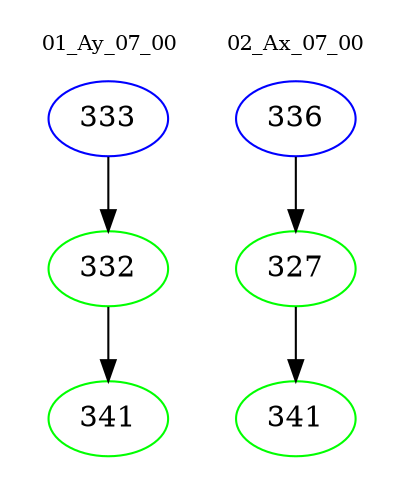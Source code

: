 digraph{
subgraph cluster_0 {
color = white
label = "01_Ay_07_00";
fontsize=10;
T0_333 [label="333", color="blue"]
T0_333 -> T0_332 [color="black"]
T0_332 [label="332", color="green"]
T0_332 -> T0_341 [color="black"]
T0_341 [label="341", color="green"]
}
subgraph cluster_1 {
color = white
label = "02_Ax_07_00";
fontsize=10;
T1_336 [label="336", color="blue"]
T1_336 -> T1_327 [color="black"]
T1_327 [label="327", color="green"]
T1_327 -> T1_341 [color="black"]
T1_341 [label="341", color="green"]
}
}

